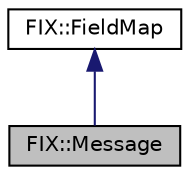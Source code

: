 digraph "FIX::Message"
{
  edge [fontname="Helvetica",fontsize="10",labelfontname="Helvetica",labelfontsize="10"];
  node [fontname="Helvetica",fontsize="10",shape=record];
  Node0 [label="FIX::Message",height=0.2,width=0.4,color="black", fillcolor="grey75", style="filled", fontcolor="black"];
  Node1 -> Node0 [dir="back",color="midnightblue",fontsize="10",style="solid",fontname="Helvetica"];
  Node1 [label="FIX::FieldMap",height=0.2,width=0.4,color="black", fillcolor="white", style="filled",URL="$class_f_i_x_1_1_field_map.html",tooltip="Stores and organizes a collection of Fields. "];
}
